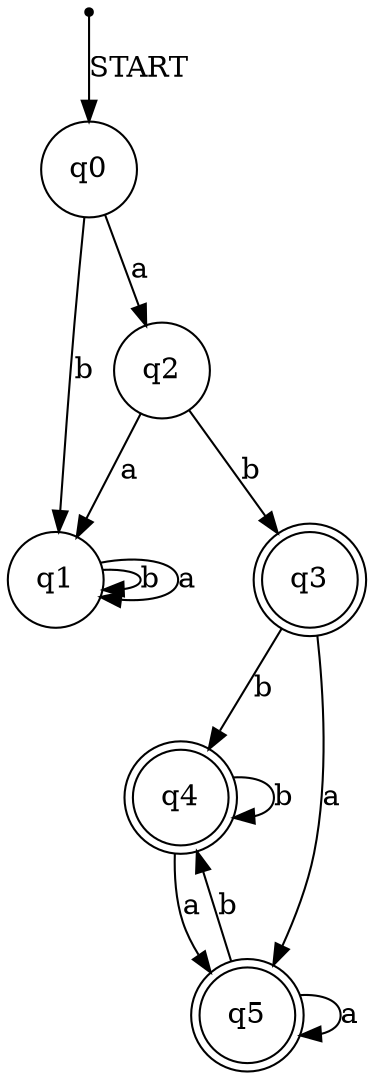 digraph DFA {
node [shape = point] START;
node [shape = circle] q0 q1 q2 ;
node [shape = doublecircle] q3 q4 q5 ;
START -> q0 [label="START"];
q0 -> q1 [label="b"];
q0 -> q2 [label="a"];
q1 -> q1 [label="b"];
q1 -> q1 [label="a"];
q2 -> q3 [label="b"];
q2 -> q1 [label="a"];
q3 -> q4 [label="b"];
q3 -> q5 [label="a"];
q4 -> q4 [label="b"];
q4 -> q5 [label="a"];
q5 -> q4 [label="b"];
q5 -> q5 [label="a"];
}

